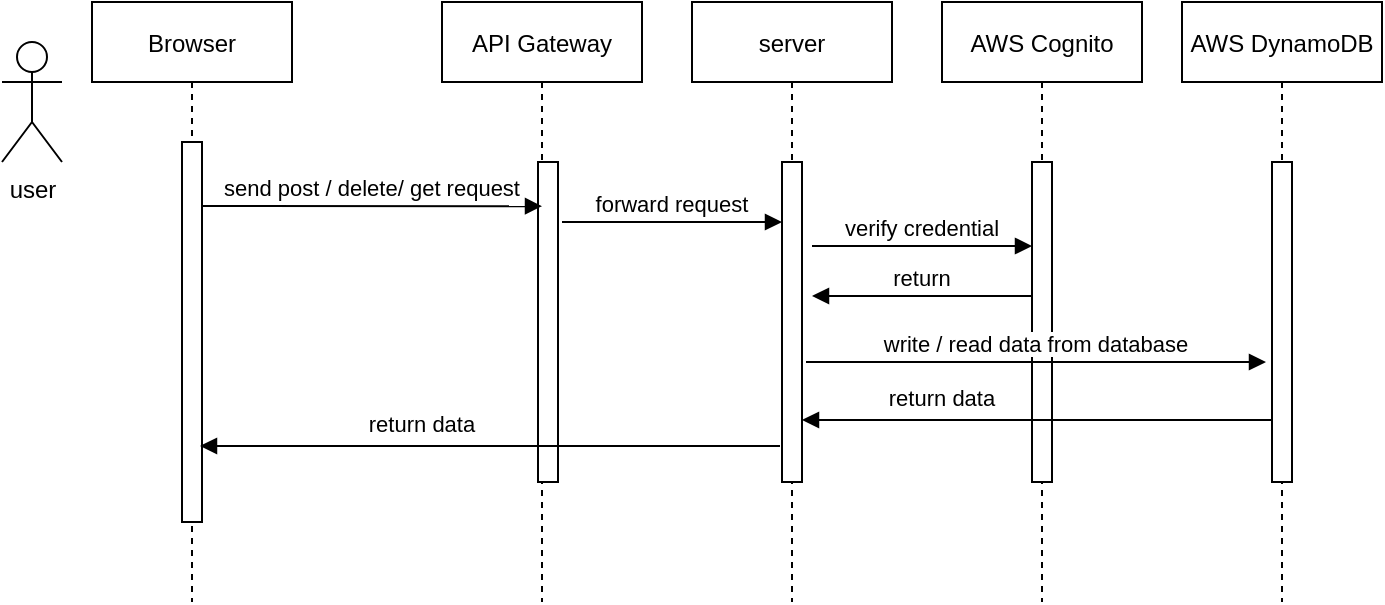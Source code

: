 <mxfile version="15.6.1" type="device"><diagram id="kgpKYQtTHZ0yAKxKKP6v" name="Page-1"><mxGraphModel dx="2062" dy="762" grid="1" gridSize="10" guides="1" tooltips="1" connect="1" arrows="1" fold="1" page="1" pageScale="1" pageWidth="850" pageHeight="1100" math="0" shadow="0"><root><mxCell id="0"/><mxCell id="1" parent="0"/><mxCell id="IWSTt45m_QYttvyfHtHV-1" value="Browser" style="shape=umlLifeline;perimeter=lifelinePerimeter;container=1;collapsible=0;recursiveResize=0;rounded=0;shadow=0;strokeWidth=1;" parent="1" vertex="1"><mxGeometry x="125" y="80" width="100" height="300" as="geometry"/></mxCell><mxCell id="IWSTt45m_QYttvyfHtHV-2" value="" style="points=[];perimeter=orthogonalPerimeter;rounded=0;shadow=0;strokeWidth=1;" parent="IWSTt45m_QYttvyfHtHV-1" vertex="1"><mxGeometry x="45" y="70" width="10" height="190" as="geometry"/></mxCell><mxCell id="IWSTt45m_QYttvyfHtHV-3" value="API Gateway" style="shape=umlLifeline;perimeter=lifelinePerimeter;container=1;collapsible=0;recursiveResize=0;rounded=0;shadow=0;strokeWidth=1;" parent="1" vertex="1"><mxGeometry x="300" y="80" width="100" height="300" as="geometry"/></mxCell><mxCell id="IWSTt45m_QYttvyfHtHV-4" value="" style="points=[];perimeter=orthogonalPerimeter;rounded=0;shadow=0;strokeWidth=1;" parent="IWSTt45m_QYttvyfHtHV-3" vertex="1"><mxGeometry x="48" y="80" width="10" height="160" as="geometry"/></mxCell><mxCell id="IWSTt45m_QYttvyfHtHV-5" value="user" style="shape=umlActor;verticalLabelPosition=bottom;verticalAlign=top;html=1;" parent="1" vertex="1"><mxGeometry x="80" y="100" width="30" height="60" as="geometry"/></mxCell><mxCell id="IWSTt45m_QYttvyfHtHV-6" value="server" style="shape=umlLifeline;perimeter=lifelinePerimeter;container=1;collapsible=0;recursiveResize=0;rounded=0;shadow=0;strokeWidth=1;" parent="1" vertex="1"><mxGeometry x="425" y="80" width="100" height="300" as="geometry"/></mxCell><mxCell id="IWSTt45m_QYttvyfHtHV-7" value="" style="points=[];perimeter=orthogonalPerimeter;rounded=0;shadow=0;strokeWidth=1;" parent="IWSTt45m_QYttvyfHtHV-6" vertex="1"><mxGeometry x="45" y="80" width="10" height="160" as="geometry"/></mxCell><mxCell id="IWSTt45m_QYttvyfHtHV-8" value="forward request" style="verticalAlign=bottom;endArrow=block;entryX=0;entryY=0;shadow=0;strokeWidth=1;" parent="IWSTt45m_QYttvyfHtHV-6" edge="1"><mxGeometry relative="1" as="geometry"><mxPoint x="-65" y="110" as="sourcePoint"/><mxPoint x="45" y="110.0" as="targetPoint"/></mxGeometry></mxCell><mxCell id="IWSTt45m_QYttvyfHtHV-9" value="return data" style="verticalAlign=bottom;endArrow=block;shadow=0;strokeWidth=1;" parent="IWSTt45m_QYttvyfHtHV-6" edge="1"><mxGeometry x="0.234" y="-2" relative="1" as="geometry"><mxPoint x="44" y="222" as="sourcePoint"/><mxPoint x="-246" y="222" as="targetPoint"/><mxPoint as="offset"/></mxGeometry></mxCell><mxCell id="IWSTt45m_QYttvyfHtHV-10" value="send post / delete/ get request" style="verticalAlign=bottom;endArrow=block;entryX=0.2;entryY=0.138;shadow=0;strokeWidth=1;entryDx=0;entryDy=0;entryPerimeter=0;" parent="1" target="IWSTt45m_QYttvyfHtHV-4" edge="1"><mxGeometry relative="1" as="geometry"><mxPoint x="180" y="182" as="sourcePoint"/><mxPoint x="336" y="182.0" as="targetPoint"/></mxGeometry></mxCell><mxCell id="IWSTt45m_QYttvyfHtHV-13" value="AWS Cognito" style="shape=umlLifeline;perimeter=lifelinePerimeter;container=1;collapsible=0;recursiveResize=0;rounded=0;shadow=0;strokeWidth=1;" parent="1" vertex="1"><mxGeometry x="550" y="80" width="100" height="300" as="geometry"/></mxCell><mxCell id="IWSTt45m_QYttvyfHtHV-14" value="" style="points=[];perimeter=orthogonalPerimeter;rounded=0;shadow=0;strokeWidth=1;" parent="IWSTt45m_QYttvyfHtHV-13" vertex="1"><mxGeometry x="45" y="80" width="10" height="160" as="geometry"/></mxCell><mxCell id="IWSTt45m_QYttvyfHtHV-15" value="verify credential" style="verticalAlign=bottom;endArrow=block;entryX=0;entryY=0;shadow=0;strokeWidth=1;" parent="IWSTt45m_QYttvyfHtHV-13" edge="1"><mxGeometry relative="1" as="geometry"><mxPoint x="-65" y="122" as="sourcePoint"/><mxPoint x="45" y="122.0" as="targetPoint"/></mxGeometry></mxCell><mxCell id="IWSTt45m_QYttvyfHtHV-16" value="return" style="verticalAlign=bottom;endArrow=block;shadow=0;strokeWidth=1;" parent="IWSTt45m_QYttvyfHtHV-13" edge="1"><mxGeometry relative="1" as="geometry"><mxPoint x="45" y="147" as="sourcePoint"/><mxPoint x="-65" y="147" as="targetPoint"/><mxPoint as="offset"/></mxGeometry></mxCell><mxCell id="IWSTt45m_QYttvyfHtHV-21" value="write / read data from database" style="verticalAlign=bottom;endArrow=block;shadow=0;strokeWidth=1;" parent="IWSTt45m_QYttvyfHtHV-13" edge="1"><mxGeometry relative="1" as="geometry"><mxPoint x="-68" y="180" as="sourcePoint"/><mxPoint x="162" y="180" as="targetPoint"/></mxGeometry></mxCell><mxCell id="IWSTt45m_QYttvyfHtHV-20" value="return data" style="verticalAlign=bottom;endArrow=block;shadow=0;strokeWidth=1;entryX=1;entryY=0.875;entryDx=0;entryDy=0;entryPerimeter=0;" parent="IWSTt45m_QYttvyfHtHV-13" edge="1"><mxGeometry x="0.404" y="-2" relative="1" as="geometry"><mxPoint x="165" y="209" as="sourcePoint"/><mxPoint x="-70" y="209" as="targetPoint"/><Array as="points"><mxPoint x="110" y="209"/></Array><mxPoint as="offset"/></mxGeometry></mxCell><mxCell id="IWSTt45m_QYttvyfHtHV-17" value="AWS DynamoDB" style="shape=umlLifeline;perimeter=lifelinePerimeter;container=1;collapsible=0;recursiveResize=0;rounded=0;shadow=0;strokeWidth=1;" parent="1" vertex="1"><mxGeometry x="670" y="80" width="100" height="300" as="geometry"/></mxCell><mxCell id="IWSTt45m_QYttvyfHtHV-18" value="" style="points=[];perimeter=orthogonalPerimeter;rounded=0;shadow=0;strokeWidth=1;" parent="IWSTt45m_QYttvyfHtHV-17" vertex="1"><mxGeometry x="45" y="80" width="10" height="160" as="geometry"/></mxCell></root></mxGraphModel></diagram></mxfile>